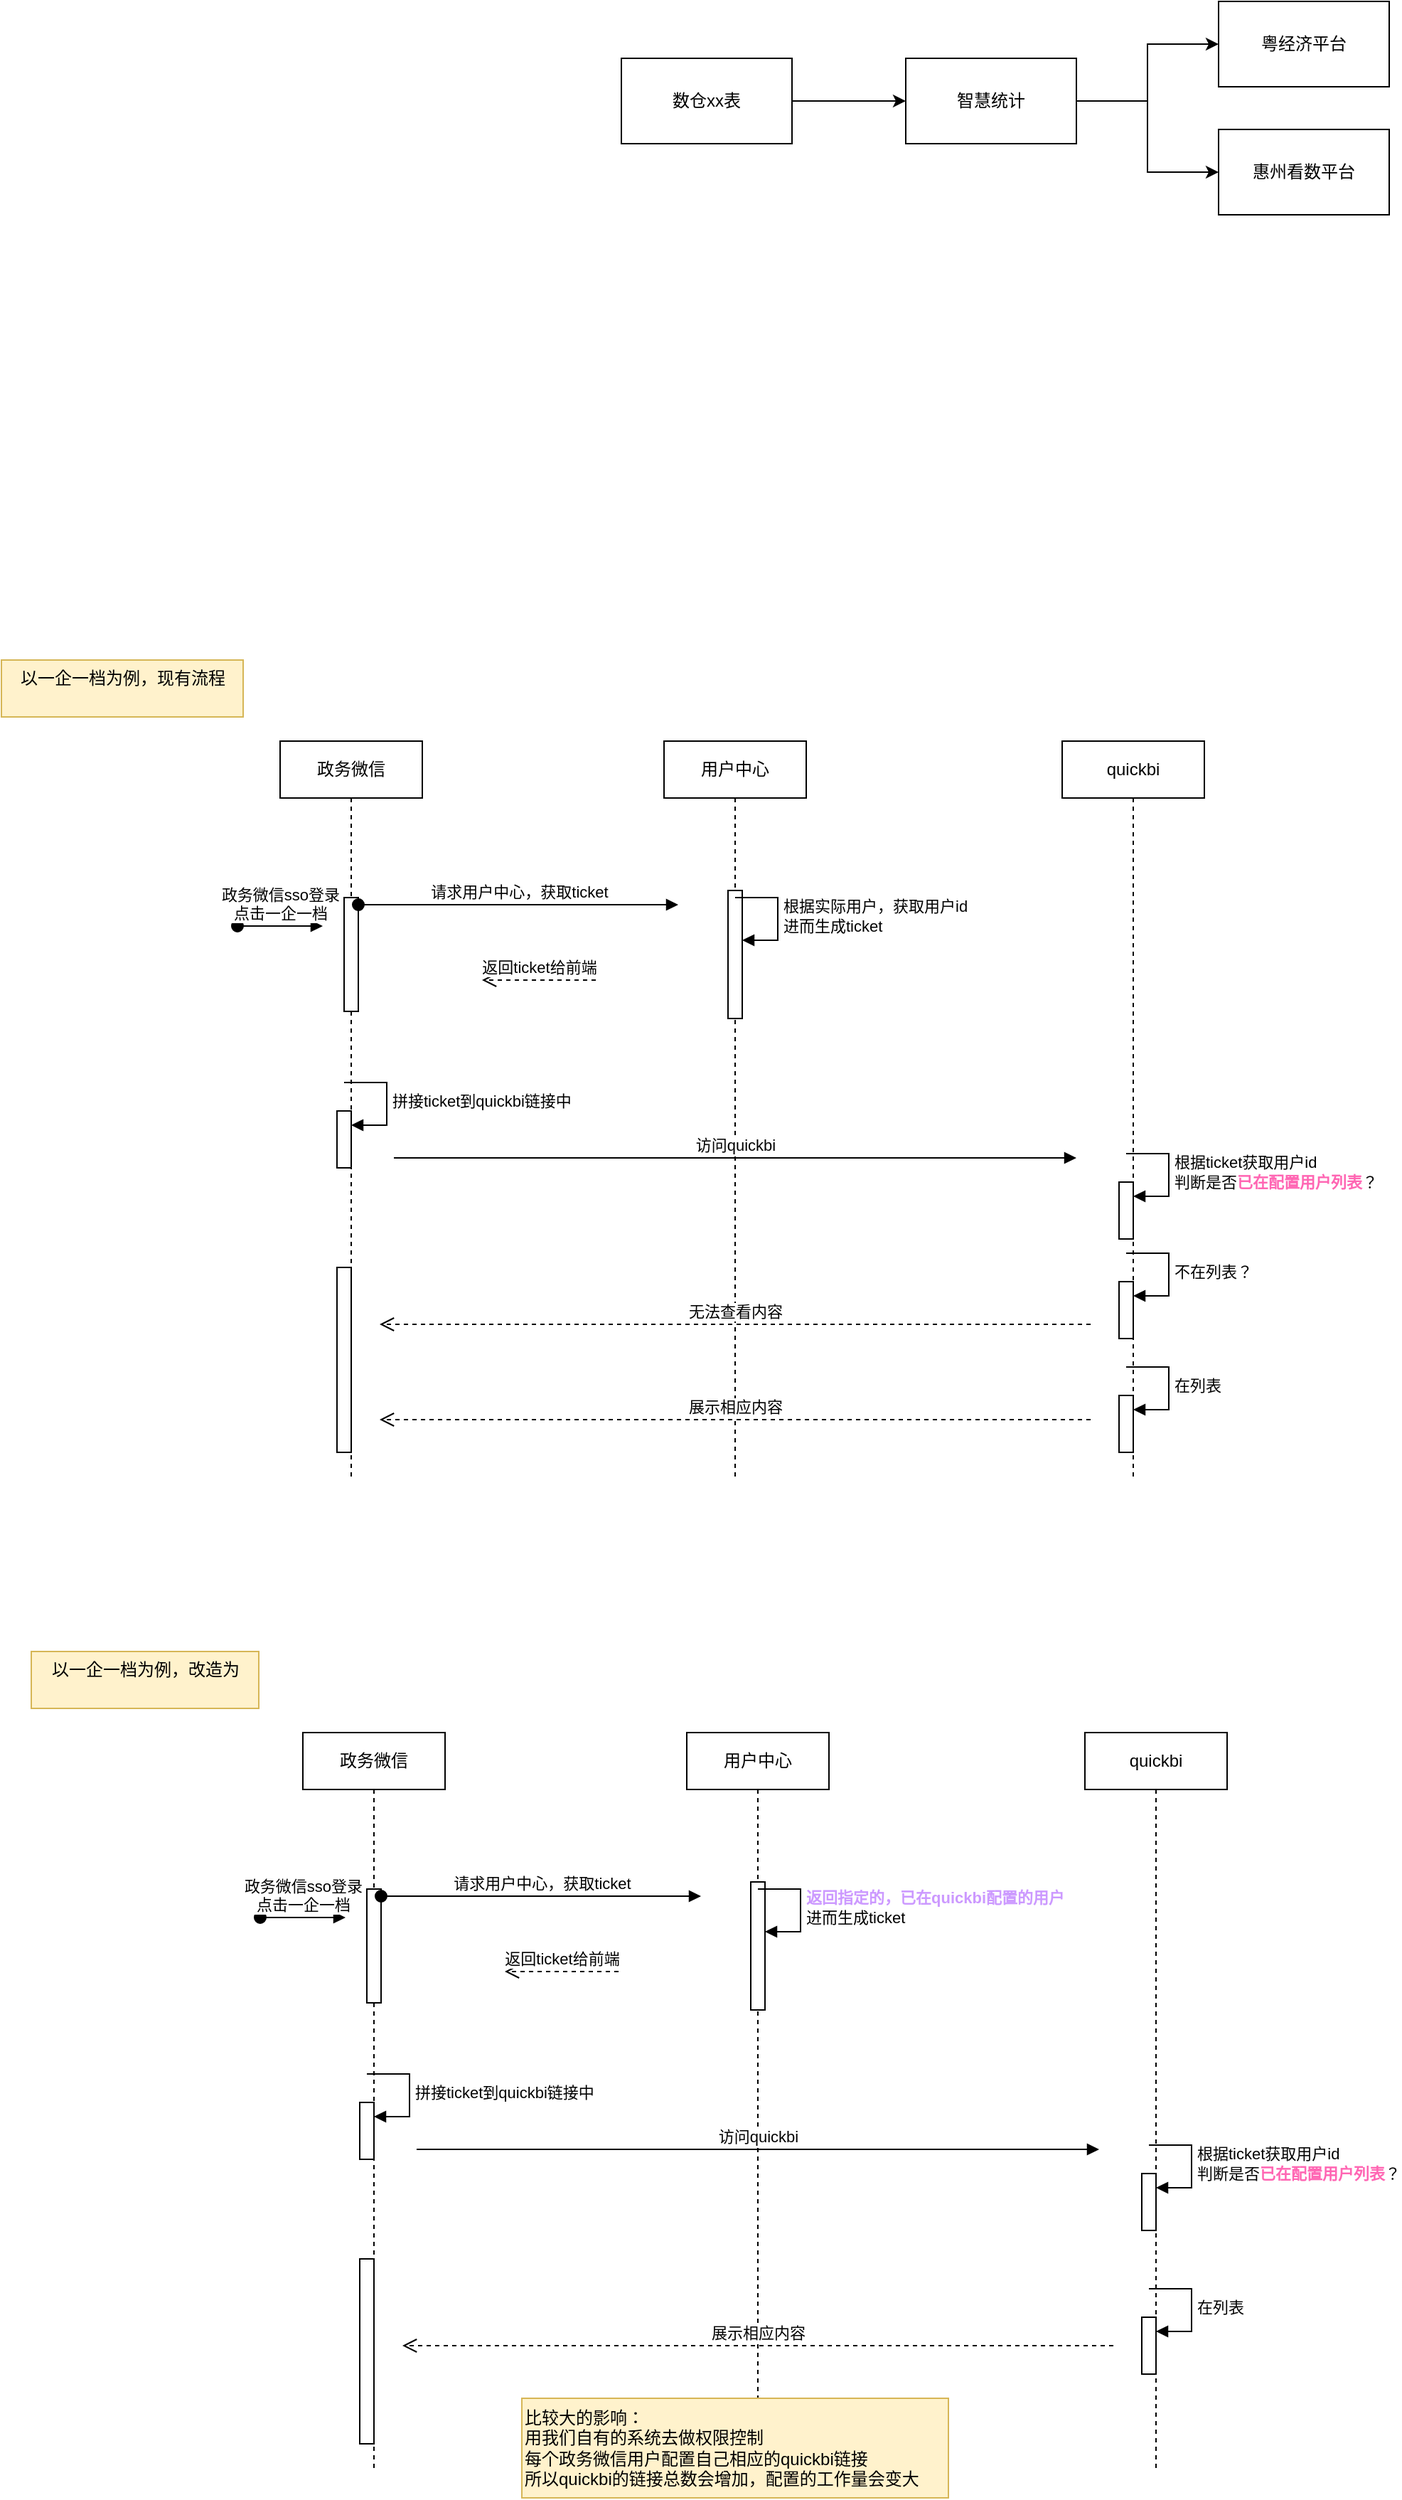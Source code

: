 <mxfile version="24.4.10" type="github">
  <diagram name="第 1 页" id="gvvmEpkAqWaoY7Daplwi">
    <mxGraphModel dx="2261" dy="746" grid="1" gridSize="10" guides="1" tooltips="1" connect="1" arrows="1" fold="1" page="1" pageScale="1" pageWidth="827" pageHeight="1169" math="0" shadow="0">
      <root>
        <mxCell id="0" />
        <mxCell id="1" parent="0" />
        <mxCell id="pmUXgFceK8fLvuXGr5E0-3" value="" style="edgeStyle=orthogonalEdgeStyle;rounded=0;orthogonalLoop=1;jettySize=auto;html=1;" parent="1" source="pmUXgFceK8fLvuXGr5E0-1" target="pmUXgFceK8fLvuXGr5E0-2" edge="1">
          <mxGeometry relative="1" as="geometry" />
        </mxCell>
        <mxCell id="pmUXgFceK8fLvuXGr5E0-1" value="数仓xx表" style="rounded=0;whiteSpace=wrap;html=1;" parent="1" vertex="1">
          <mxGeometry x="170" y="340" width="120" height="60" as="geometry" />
        </mxCell>
        <mxCell id="pmUXgFceK8fLvuXGr5E0-5" value="" style="edgeStyle=orthogonalEdgeStyle;rounded=0;orthogonalLoop=1;jettySize=auto;html=1;" parent="1" source="pmUXgFceK8fLvuXGr5E0-2" target="pmUXgFceK8fLvuXGr5E0-4" edge="1">
          <mxGeometry relative="1" as="geometry" />
        </mxCell>
        <mxCell id="pmUXgFceK8fLvuXGr5E0-7" style="edgeStyle=orthogonalEdgeStyle;rounded=0;orthogonalLoop=1;jettySize=auto;html=1;exitX=1;exitY=0.5;exitDx=0;exitDy=0;entryX=0;entryY=0.5;entryDx=0;entryDy=0;" parent="1" source="pmUXgFceK8fLvuXGr5E0-2" target="pmUXgFceK8fLvuXGr5E0-6" edge="1">
          <mxGeometry relative="1" as="geometry" />
        </mxCell>
        <mxCell id="pmUXgFceK8fLvuXGr5E0-2" value="智慧统计" style="whiteSpace=wrap;html=1;rounded=0;" parent="1" vertex="1">
          <mxGeometry x="370" y="340" width="120" height="60" as="geometry" />
        </mxCell>
        <mxCell id="pmUXgFceK8fLvuXGr5E0-4" value="粤经济平台" style="whiteSpace=wrap;html=1;rounded=0;" parent="1" vertex="1">
          <mxGeometry x="590" y="300" width="120" height="60" as="geometry" />
        </mxCell>
        <mxCell id="pmUXgFceK8fLvuXGr5E0-6" value="惠州看数平台" style="whiteSpace=wrap;html=1;rounded=0;" parent="1" vertex="1">
          <mxGeometry x="590" y="390" width="120" height="60" as="geometry" />
        </mxCell>
        <mxCell id="pmUXgFceK8fLvuXGr5E0-9" value="用户中心" style="shape=umlLifeline;perimeter=lifelinePerimeter;whiteSpace=wrap;html=1;container=1;dropTarget=0;collapsible=0;recursiveResize=0;outlineConnect=0;portConstraint=eastwest;newEdgeStyle={&quot;curved&quot;:0,&quot;rounded&quot;:0};" parent="1" vertex="1">
          <mxGeometry x="200" y="820" width="100" height="520" as="geometry" />
        </mxCell>
        <mxCell id="pmUXgFceK8fLvuXGr5E0-17" value="" style="html=1;points=[[0,0,0,0,5],[0,1,0,0,-5],[1,0,0,0,5],[1,1,0,0,-5]];perimeter=orthogonalPerimeter;outlineConnect=0;targetShapes=umlLifeline;portConstraint=eastwest;newEdgeStyle={&quot;curved&quot;:0,&quot;rounded&quot;:0};" parent="pmUXgFceK8fLvuXGr5E0-9" vertex="1">
          <mxGeometry x="45" y="105" width="10" height="90" as="geometry" />
        </mxCell>
        <mxCell id="pmUXgFceK8fLvuXGr5E0-18" value="根据实际用户，获取用户id&lt;div&gt;进而生成ticket&lt;/div&gt;" style="html=1;align=left;spacingLeft=2;endArrow=block;rounded=0;edgeStyle=orthogonalEdgeStyle;curved=0;rounded=0;" parent="pmUXgFceK8fLvuXGr5E0-9" target="pmUXgFceK8fLvuXGr5E0-17" edge="1">
          <mxGeometry relative="1" as="geometry">
            <mxPoint x="50" y="110" as="sourcePoint" />
            <Array as="points">
              <mxPoint x="80" y="140" />
            </Array>
          </mxGeometry>
        </mxCell>
        <mxCell id="pmUXgFceK8fLvuXGr5E0-10" value="quickbi" style="shape=umlLifeline;perimeter=lifelinePerimeter;whiteSpace=wrap;html=1;container=1;dropTarget=0;collapsible=0;recursiveResize=0;outlineConnect=0;portConstraint=eastwest;newEdgeStyle={&quot;curved&quot;:0,&quot;rounded&quot;:0};" parent="1" vertex="1">
          <mxGeometry x="480" y="820" width="100" height="520" as="geometry" />
        </mxCell>
        <mxCell id="pmUXgFceK8fLvuXGr5E0-27" value="" style="html=1;points=[[0,0,0,0,5],[0,1,0,0,-5],[1,0,0,0,5],[1,1,0,0,-5]];perimeter=orthogonalPerimeter;outlineConnect=0;targetShapes=umlLifeline;portConstraint=eastwest;newEdgeStyle={&quot;curved&quot;:0,&quot;rounded&quot;:0};" parent="pmUXgFceK8fLvuXGr5E0-10" vertex="1">
          <mxGeometry x="40" y="310" width="10" height="40" as="geometry" />
        </mxCell>
        <mxCell id="pmUXgFceK8fLvuXGr5E0-28" value="根据ticket获取用户id&lt;div&gt;判断是否&lt;b&gt;&lt;font color=&quot;#ff66b3&quot;&gt;已在配置用户列表&lt;/font&gt;&lt;/b&gt;？&lt;/div&gt;" style="html=1;align=left;spacingLeft=2;endArrow=block;rounded=0;edgeStyle=orthogonalEdgeStyle;curved=0;rounded=0;" parent="pmUXgFceK8fLvuXGr5E0-10" target="pmUXgFceK8fLvuXGr5E0-27" edge="1">
          <mxGeometry x="0.012" relative="1" as="geometry">
            <mxPoint x="45" y="290" as="sourcePoint" />
            <Array as="points">
              <mxPoint x="75" y="320" />
            </Array>
            <mxPoint as="offset" />
          </mxGeometry>
        </mxCell>
        <mxCell id="pmUXgFceK8fLvuXGr5E0-11" value="政务微信" style="shape=umlLifeline;perimeter=lifelinePerimeter;whiteSpace=wrap;html=1;container=1;dropTarget=0;collapsible=0;recursiveResize=0;outlineConnect=0;portConstraint=eastwest;newEdgeStyle={&quot;curved&quot;:0,&quot;rounded&quot;:0};" parent="1" vertex="1">
          <mxGeometry x="-70" y="820" width="100" height="520" as="geometry" />
        </mxCell>
        <mxCell id="pmUXgFceK8fLvuXGr5E0-13" value="" style="html=1;points=[[0,0,0,0,5],[0,1,0,0,-5],[1,0,0,0,5],[1,1,0,0,-5]];perimeter=orthogonalPerimeter;outlineConnect=0;targetShapes=umlLifeline;portConstraint=eastwest;newEdgeStyle={&quot;curved&quot;:0,&quot;rounded&quot;:0};" parent="pmUXgFceK8fLvuXGr5E0-11" vertex="1">
          <mxGeometry x="45" y="110" width="10" height="80" as="geometry" />
        </mxCell>
        <mxCell id="pmUXgFceK8fLvuXGr5E0-22" value="" style="html=1;points=[[0,0,0,0,5],[0,1,0,0,-5],[1,0,0,0,5],[1,1,0,0,-5]];perimeter=orthogonalPerimeter;outlineConnect=0;targetShapes=umlLifeline;portConstraint=eastwest;newEdgeStyle={&quot;curved&quot;:0,&quot;rounded&quot;:0};" parent="pmUXgFceK8fLvuXGr5E0-11" vertex="1">
          <mxGeometry x="40" y="260" width="10" height="40" as="geometry" />
        </mxCell>
        <mxCell id="pmUXgFceK8fLvuXGr5E0-23" value="拼接ticket到quickbi链接中" style="html=1;align=left;spacingLeft=2;endArrow=block;rounded=0;edgeStyle=orthogonalEdgeStyle;curved=0;rounded=0;" parent="pmUXgFceK8fLvuXGr5E0-11" target="pmUXgFceK8fLvuXGr5E0-22" edge="1">
          <mxGeometry relative="1" as="geometry">
            <mxPoint x="45" y="240" as="sourcePoint" />
            <Array as="points">
              <mxPoint x="75" y="270" />
            </Array>
          </mxGeometry>
        </mxCell>
        <mxCell id="pmUXgFceK8fLvuXGr5E0-12" value="以一企一档为例，现有流程&lt;div&gt;&lt;br&gt;&lt;/div&gt;" style="text;html=1;align=center;verticalAlign=middle;resizable=0;points=[];autosize=1;strokeColor=#d6b656;fillColor=#fff2cc;" parent="1" vertex="1">
          <mxGeometry x="-266" y="763" width="170" height="40" as="geometry" />
        </mxCell>
        <mxCell id="pmUXgFceK8fLvuXGr5E0-14" value="政务微信sso登录&lt;div&gt;点击一企一档&lt;/div&gt;" style="html=1;verticalAlign=bottom;startArrow=oval;startFill=1;endArrow=block;startSize=8;curved=0;rounded=0;" parent="1" edge="1">
          <mxGeometry width="60" relative="1" as="geometry">
            <mxPoint x="-100" y="950" as="sourcePoint" />
            <mxPoint x="-40" y="950" as="targetPoint" />
          </mxGeometry>
        </mxCell>
        <mxCell id="pmUXgFceK8fLvuXGr5E0-16" value="请求用户中心，获取ticket" style="html=1;verticalAlign=bottom;startArrow=oval;startFill=1;endArrow=block;startSize=8;curved=0;rounded=0;exitX=1;exitY=0;exitDx=0;exitDy=5;exitPerimeter=0;" parent="1" source="pmUXgFceK8fLvuXGr5E0-13" edge="1">
          <mxGeometry width="60" relative="1" as="geometry">
            <mxPoint x="80" y="940" as="sourcePoint" />
            <mxPoint x="210" y="935" as="targetPoint" />
          </mxGeometry>
        </mxCell>
        <mxCell id="pmUXgFceK8fLvuXGr5E0-19" value="返回ticket给前端" style="html=1;verticalAlign=bottom;endArrow=open;dashed=1;endSize=8;curved=0;rounded=0;" parent="1" edge="1">
          <mxGeometry relative="1" as="geometry">
            <mxPoint x="152" y="988" as="sourcePoint" />
            <mxPoint x="72" y="988" as="targetPoint" />
          </mxGeometry>
        </mxCell>
        <mxCell id="pmUXgFceK8fLvuXGr5E0-25" value="访问quickbi" style="html=1;verticalAlign=bottom;endArrow=block;curved=0;rounded=0;" parent="1" edge="1">
          <mxGeometry x="-0.001" width="80" relative="1" as="geometry">
            <mxPoint x="10" y="1113" as="sourcePoint" />
            <mxPoint x="490" y="1113" as="targetPoint" />
            <mxPoint as="offset" />
          </mxGeometry>
        </mxCell>
        <mxCell id="pmUXgFceK8fLvuXGr5E0-29" value="" style="html=1;points=[[0,0,0,0,5],[0,1,0,0,-5],[1,0,0,0,5],[1,1,0,0,-5]];perimeter=orthogonalPerimeter;outlineConnect=0;targetShapes=umlLifeline;portConstraint=eastwest;newEdgeStyle={&quot;curved&quot;:0,&quot;rounded&quot;:0};" parent="1" vertex="1">
          <mxGeometry x="520" y="1200" width="10" height="40" as="geometry" />
        </mxCell>
        <mxCell id="pmUXgFceK8fLvuXGr5E0-30" value="不在列表？" style="html=1;align=left;spacingLeft=2;endArrow=block;rounded=0;edgeStyle=orthogonalEdgeStyle;curved=0;rounded=0;" parent="1" target="pmUXgFceK8fLvuXGr5E0-29" edge="1">
          <mxGeometry relative="1" as="geometry">
            <mxPoint x="525" y="1180" as="sourcePoint" />
            <Array as="points">
              <mxPoint x="555" y="1210" />
            </Array>
          </mxGeometry>
        </mxCell>
        <mxCell id="pmUXgFceK8fLvuXGr5E0-31" value="无法查看内容" style="html=1;verticalAlign=bottom;endArrow=open;dashed=1;endSize=8;curved=0;rounded=0;" parent="1" edge="1">
          <mxGeometry relative="1" as="geometry">
            <mxPoint x="500" y="1230" as="sourcePoint" />
            <mxPoint y="1230" as="targetPoint" />
          </mxGeometry>
        </mxCell>
        <mxCell id="pmUXgFceK8fLvuXGr5E0-32" value="" style="html=1;points=[[0,0,0,0,5],[0,1,0,0,-5],[1,0,0,0,5],[1,1,0,0,-5]];perimeter=orthogonalPerimeter;outlineConnect=0;targetShapes=umlLifeline;portConstraint=eastwest;newEdgeStyle={&quot;curved&quot;:0,&quot;rounded&quot;:0};" parent="1" vertex="1">
          <mxGeometry x="-30" y="1190" width="10" height="130" as="geometry" />
        </mxCell>
        <mxCell id="pmUXgFceK8fLvuXGr5E0-33" value="" style="html=1;points=[[0,0,0,0,5],[0,1,0,0,-5],[1,0,0,0,5],[1,1,0,0,-5]];perimeter=orthogonalPerimeter;outlineConnect=0;targetShapes=umlLifeline;portConstraint=eastwest;newEdgeStyle={&quot;curved&quot;:0,&quot;rounded&quot;:0};" parent="1" vertex="1">
          <mxGeometry x="520" y="1280" width="10" height="40" as="geometry" />
        </mxCell>
        <mxCell id="pmUXgFceK8fLvuXGr5E0-34" value="在列表" style="html=1;align=left;spacingLeft=2;endArrow=block;rounded=0;edgeStyle=orthogonalEdgeStyle;curved=0;rounded=0;" parent="1" target="pmUXgFceK8fLvuXGr5E0-33" edge="1">
          <mxGeometry relative="1" as="geometry">
            <mxPoint x="525" y="1260" as="sourcePoint" />
            <Array as="points">
              <mxPoint x="555" y="1290" />
            </Array>
          </mxGeometry>
        </mxCell>
        <mxCell id="pmUXgFceK8fLvuXGr5E0-35" value="展示相应内容" style="html=1;verticalAlign=bottom;endArrow=open;dashed=1;endSize=8;curved=0;rounded=0;" parent="1" edge="1">
          <mxGeometry relative="1" as="geometry">
            <mxPoint x="500" y="1297" as="sourcePoint" />
            <mxPoint y="1297" as="targetPoint" />
          </mxGeometry>
        </mxCell>
        <mxCell id="pmUXgFceK8fLvuXGr5E0-36" value="用户中心" style="shape=umlLifeline;perimeter=lifelinePerimeter;whiteSpace=wrap;html=1;container=1;dropTarget=0;collapsible=0;recursiveResize=0;outlineConnect=0;portConstraint=eastwest;newEdgeStyle={&quot;curved&quot;:0,&quot;rounded&quot;:0};" parent="1" vertex="1">
          <mxGeometry x="216" y="1517" width="100" height="520" as="geometry" />
        </mxCell>
        <mxCell id="pmUXgFceK8fLvuXGr5E0-37" value="" style="html=1;points=[[0,0,0,0,5],[0,1,0,0,-5],[1,0,0,0,5],[1,1,0,0,-5]];perimeter=orthogonalPerimeter;outlineConnect=0;targetShapes=umlLifeline;portConstraint=eastwest;newEdgeStyle={&quot;curved&quot;:0,&quot;rounded&quot;:0};" parent="pmUXgFceK8fLvuXGr5E0-36" vertex="1">
          <mxGeometry x="45" y="105" width="10" height="90" as="geometry" />
        </mxCell>
        <mxCell id="pmUXgFceK8fLvuXGr5E0-38" value="&lt;div&gt;&lt;b&gt;&lt;font color=&quot;#cc99ff&quot;&gt;返回指定的，已在quickbi配置的用户&lt;/font&gt;&lt;/b&gt;&lt;/div&gt;&lt;div&gt;进而生成ticket&lt;/div&gt;" style="html=1;align=left;spacingLeft=2;endArrow=block;rounded=0;edgeStyle=orthogonalEdgeStyle;curved=0;rounded=0;" parent="pmUXgFceK8fLvuXGr5E0-36" target="pmUXgFceK8fLvuXGr5E0-37" edge="1">
          <mxGeometry x="0.012" relative="1" as="geometry">
            <mxPoint x="50" y="110" as="sourcePoint" />
            <Array as="points">
              <mxPoint x="80" y="140" />
            </Array>
            <mxPoint as="offset" />
          </mxGeometry>
        </mxCell>
        <mxCell id="pmUXgFceK8fLvuXGr5E0-39" value="quickbi" style="shape=umlLifeline;perimeter=lifelinePerimeter;whiteSpace=wrap;html=1;container=1;dropTarget=0;collapsible=0;recursiveResize=0;outlineConnect=0;portConstraint=eastwest;newEdgeStyle={&quot;curved&quot;:0,&quot;rounded&quot;:0};" parent="1" vertex="1">
          <mxGeometry x="496" y="1517" width="100" height="520" as="geometry" />
        </mxCell>
        <mxCell id="pmUXgFceK8fLvuXGr5E0-40" value="" style="html=1;points=[[0,0,0,0,5],[0,1,0,0,-5],[1,0,0,0,5],[1,1,0,0,-5]];perimeter=orthogonalPerimeter;outlineConnect=0;targetShapes=umlLifeline;portConstraint=eastwest;newEdgeStyle={&quot;curved&quot;:0,&quot;rounded&quot;:0};" parent="pmUXgFceK8fLvuXGr5E0-39" vertex="1">
          <mxGeometry x="40" y="310" width="10" height="40" as="geometry" />
        </mxCell>
        <mxCell id="pmUXgFceK8fLvuXGr5E0-41" value="根据ticket获取用户id&lt;div&gt;判断是否&lt;b&gt;&lt;font color=&quot;#ff66b3&quot;&gt;已在配置用户列表&lt;/font&gt;&lt;/b&gt;？&lt;/div&gt;" style="html=1;align=left;spacingLeft=2;endArrow=block;rounded=0;edgeStyle=orthogonalEdgeStyle;curved=0;rounded=0;" parent="pmUXgFceK8fLvuXGr5E0-39" target="pmUXgFceK8fLvuXGr5E0-40" edge="1">
          <mxGeometry x="0.012" relative="1" as="geometry">
            <mxPoint x="45" y="290" as="sourcePoint" />
            <Array as="points">
              <mxPoint x="75" y="320" />
            </Array>
            <mxPoint as="offset" />
          </mxGeometry>
        </mxCell>
        <mxCell id="pmUXgFceK8fLvuXGr5E0-42" value="政务微信" style="shape=umlLifeline;perimeter=lifelinePerimeter;whiteSpace=wrap;html=1;container=1;dropTarget=0;collapsible=0;recursiveResize=0;outlineConnect=0;portConstraint=eastwest;newEdgeStyle={&quot;curved&quot;:0,&quot;rounded&quot;:0};" parent="1" vertex="1">
          <mxGeometry x="-54" y="1517" width="100" height="520" as="geometry" />
        </mxCell>
        <mxCell id="pmUXgFceK8fLvuXGr5E0-43" value="" style="html=1;points=[[0,0,0,0,5],[0,1,0,0,-5],[1,0,0,0,5],[1,1,0,0,-5]];perimeter=orthogonalPerimeter;outlineConnect=0;targetShapes=umlLifeline;portConstraint=eastwest;newEdgeStyle={&quot;curved&quot;:0,&quot;rounded&quot;:0};" parent="pmUXgFceK8fLvuXGr5E0-42" vertex="1">
          <mxGeometry x="45" y="110" width="10" height="80" as="geometry" />
        </mxCell>
        <mxCell id="pmUXgFceK8fLvuXGr5E0-44" value="" style="html=1;points=[[0,0,0,0,5],[0,1,0,0,-5],[1,0,0,0,5],[1,1,0,0,-5]];perimeter=orthogonalPerimeter;outlineConnect=0;targetShapes=umlLifeline;portConstraint=eastwest;newEdgeStyle={&quot;curved&quot;:0,&quot;rounded&quot;:0};" parent="pmUXgFceK8fLvuXGr5E0-42" vertex="1">
          <mxGeometry x="40" y="260" width="10" height="40" as="geometry" />
        </mxCell>
        <mxCell id="pmUXgFceK8fLvuXGr5E0-45" value="拼接ticket到quickbi链接中" style="html=1;align=left;spacingLeft=2;endArrow=block;rounded=0;edgeStyle=orthogonalEdgeStyle;curved=0;rounded=0;" parent="pmUXgFceK8fLvuXGr5E0-42" target="pmUXgFceK8fLvuXGr5E0-44" edge="1">
          <mxGeometry relative="1" as="geometry">
            <mxPoint x="45" y="240" as="sourcePoint" />
            <Array as="points">
              <mxPoint x="75" y="270" />
            </Array>
          </mxGeometry>
        </mxCell>
        <mxCell id="pmUXgFceK8fLvuXGr5E0-46" value="以一企一档为例，改造为&lt;div&gt;&lt;br&gt;&lt;/div&gt;" style="text;html=1;align=center;verticalAlign=middle;resizable=0;points=[];autosize=1;strokeColor=#d6b656;fillColor=#fff2cc;" parent="1" vertex="1">
          <mxGeometry x="-245" y="1460" width="160" height="40" as="geometry" />
        </mxCell>
        <mxCell id="pmUXgFceK8fLvuXGr5E0-47" value="政务微信sso登录&lt;div&gt;点击一企一档&lt;/div&gt;" style="html=1;verticalAlign=bottom;startArrow=oval;startFill=1;endArrow=block;startSize=8;curved=0;rounded=0;" parent="1" edge="1">
          <mxGeometry width="60" relative="1" as="geometry">
            <mxPoint x="-84" y="1647" as="sourcePoint" />
            <mxPoint x="-24" y="1647" as="targetPoint" />
          </mxGeometry>
        </mxCell>
        <mxCell id="pmUXgFceK8fLvuXGr5E0-48" value="请求用户中心，获取ticket" style="html=1;verticalAlign=bottom;startArrow=oval;startFill=1;endArrow=block;startSize=8;curved=0;rounded=0;exitX=1;exitY=0;exitDx=0;exitDy=5;exitPerimeter=0;" parent="1" source="pmUXgFceK8fLvuXGr5E0-43" edge="1">
          <mxGeometry width="60" relative="1" as="geometry">
            <mxPoint x="96" y="1637" as="sourcePoint" />
            <mxPoint x="226" y="1632" as="targetPoint" />
          </mxGeometry>
        </mxCell>
        <mxCell id="pmUXgFceK8fLvuXGr5E0-49" value="返回ticket给前端" style="html=1;verticalAlign=bottom;endArrow=open;dashed=1;endSize=8;curved=0;rounded=0;" parent="1" edge="1">
          <mxGeometry relative="1" as="geometry">
            <mxPoint x="168" y="1685" as="sourcePoint" />
            <mxPoint x="88" y="1685" as="targetPoint" />
          </mxGeometry>
        </mxCell>
        <mxCell id="pmUXgFceK8fLvuXGr5E0-50" value="访问quickbi" style="html=1;verticalAlign=bottom;endArrow=block;curved=0;rounded=0;" parent="1" edge="1">
          <mxGeometry x="-0.001" width="80" relative="1" as="geometry">
            <mxPoint x="26" y="1810" as="sourcePoint" />
            <mxPoint x="506" y="1810" as="targetPoint" />
            <mxPoint as="offset" />
          </mxGeometry>
        </mxCell>
        <mxCell id="pmUXgFceK8fLvuXGr5E0-54" value="" style="html=1;points=[[0,0,0,0,5],[0,1,0,0,-5],[1,0,0,0,5],[1,1,0,0,-5]];perimeter=orthogonalPerimeter;outlineConnect=0;targetShapes=umlLifeline;portConstraint=eastwest;newEdgeStyle={&quot;curved&quot;:0,&quot;rounded&quot;:0};" parent="1" vertex="1">
          <mxGeometry x="-14" y="1887" width="10" height="130" as="geometry" />
        </mxCell>
        <mxCell id="pmUXgFceK8fLvuXGr5E0-55" value="" style="html=1;points=[[0,0,0,0,5],[0,1,0,0,-5],[1,0,0,0,5],[1,1,0,0,-5]];perimeter=orthogonalPerimeter;outlineConnect=0;targetShapes=umlLifeline;portConstraint=eastwest;newEdgeStyle={&quot;curved&quot;:0,&quot;rounded&quot;:0};" parent="1" vertex="1">
          <mxGeometry x="536" y="1928" width="10" height="40" as="geometry" />
        </mxCell>
        <mxCell id="pmUXgFceK8fLvuXGr5E0-56" value="在列表" style="html=1;align=left;spacingLeft=2;endArrow=block;rounded=0;edgeStyle=orthogonalEdgeStyle;curved=0;rounded=0;" parent="1" target="pmUXgFceK8fLvuXGr5E0-55" edge="1">
          <mxGeometry relative="1" as="geometry">
            <mxPoint x="541" y="1908" as="sourcePoint" />
            <Array as="points">
              <mxPoint x="571" y="1938" />
            </Array>
          </mxGeometry>
        </mxCell>
        <mxCell id="pmUXgFceK8fLvuXGr5E0-57" value="展示相应内容" style="html=1;verticalAlign=bottom;endArrow=open;dashed=1;endSize=8;curved=0;rounded=0;" parent="1" edge="1">
          <mxGeometry relative="1" as="geometry">
            <mxPoint x="516" y="1948" as="sourcePoint" />
            <mxPoint x="16" y="1948" as="targetPoint" />
          </mxGeometry>
        </mxCell>
        <mxCell id="PeqmA5MVkY0Wv3IIqCLQ-1" value="比较大的影响：&lt;div&gt;用我们自有的系统去做权限控制&lt;div&gt;每个政务微信用户配置自己相应的quickbi链接&lt;/div&gt;&lt;div&gt;所以quickbi的链接总数会增加，配置的工作量会变大&lt;/div&gt;&lt;/div&gt;" style="text;html=1;align=left;verticalAlign=middle;resizable=0;points=[];autosize=1;strokeColor=#d6b656;fillColor=#fff2cc;" vertex="1" parent="1">
          <mxGeometry x="100" y="1985" width="300" height="70" as="geometry" />
        </mxCell>
      </root>
    </mxGraphModel>
  </diagram>
</mxfile>
